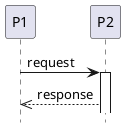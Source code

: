 @startuml
hide footbox
skinparam backgroundcolor transparent

participant P1
participant P2


P1 -> P2: request
activate P2
P2 -->> P1: response
deactivate P1

@enduml
